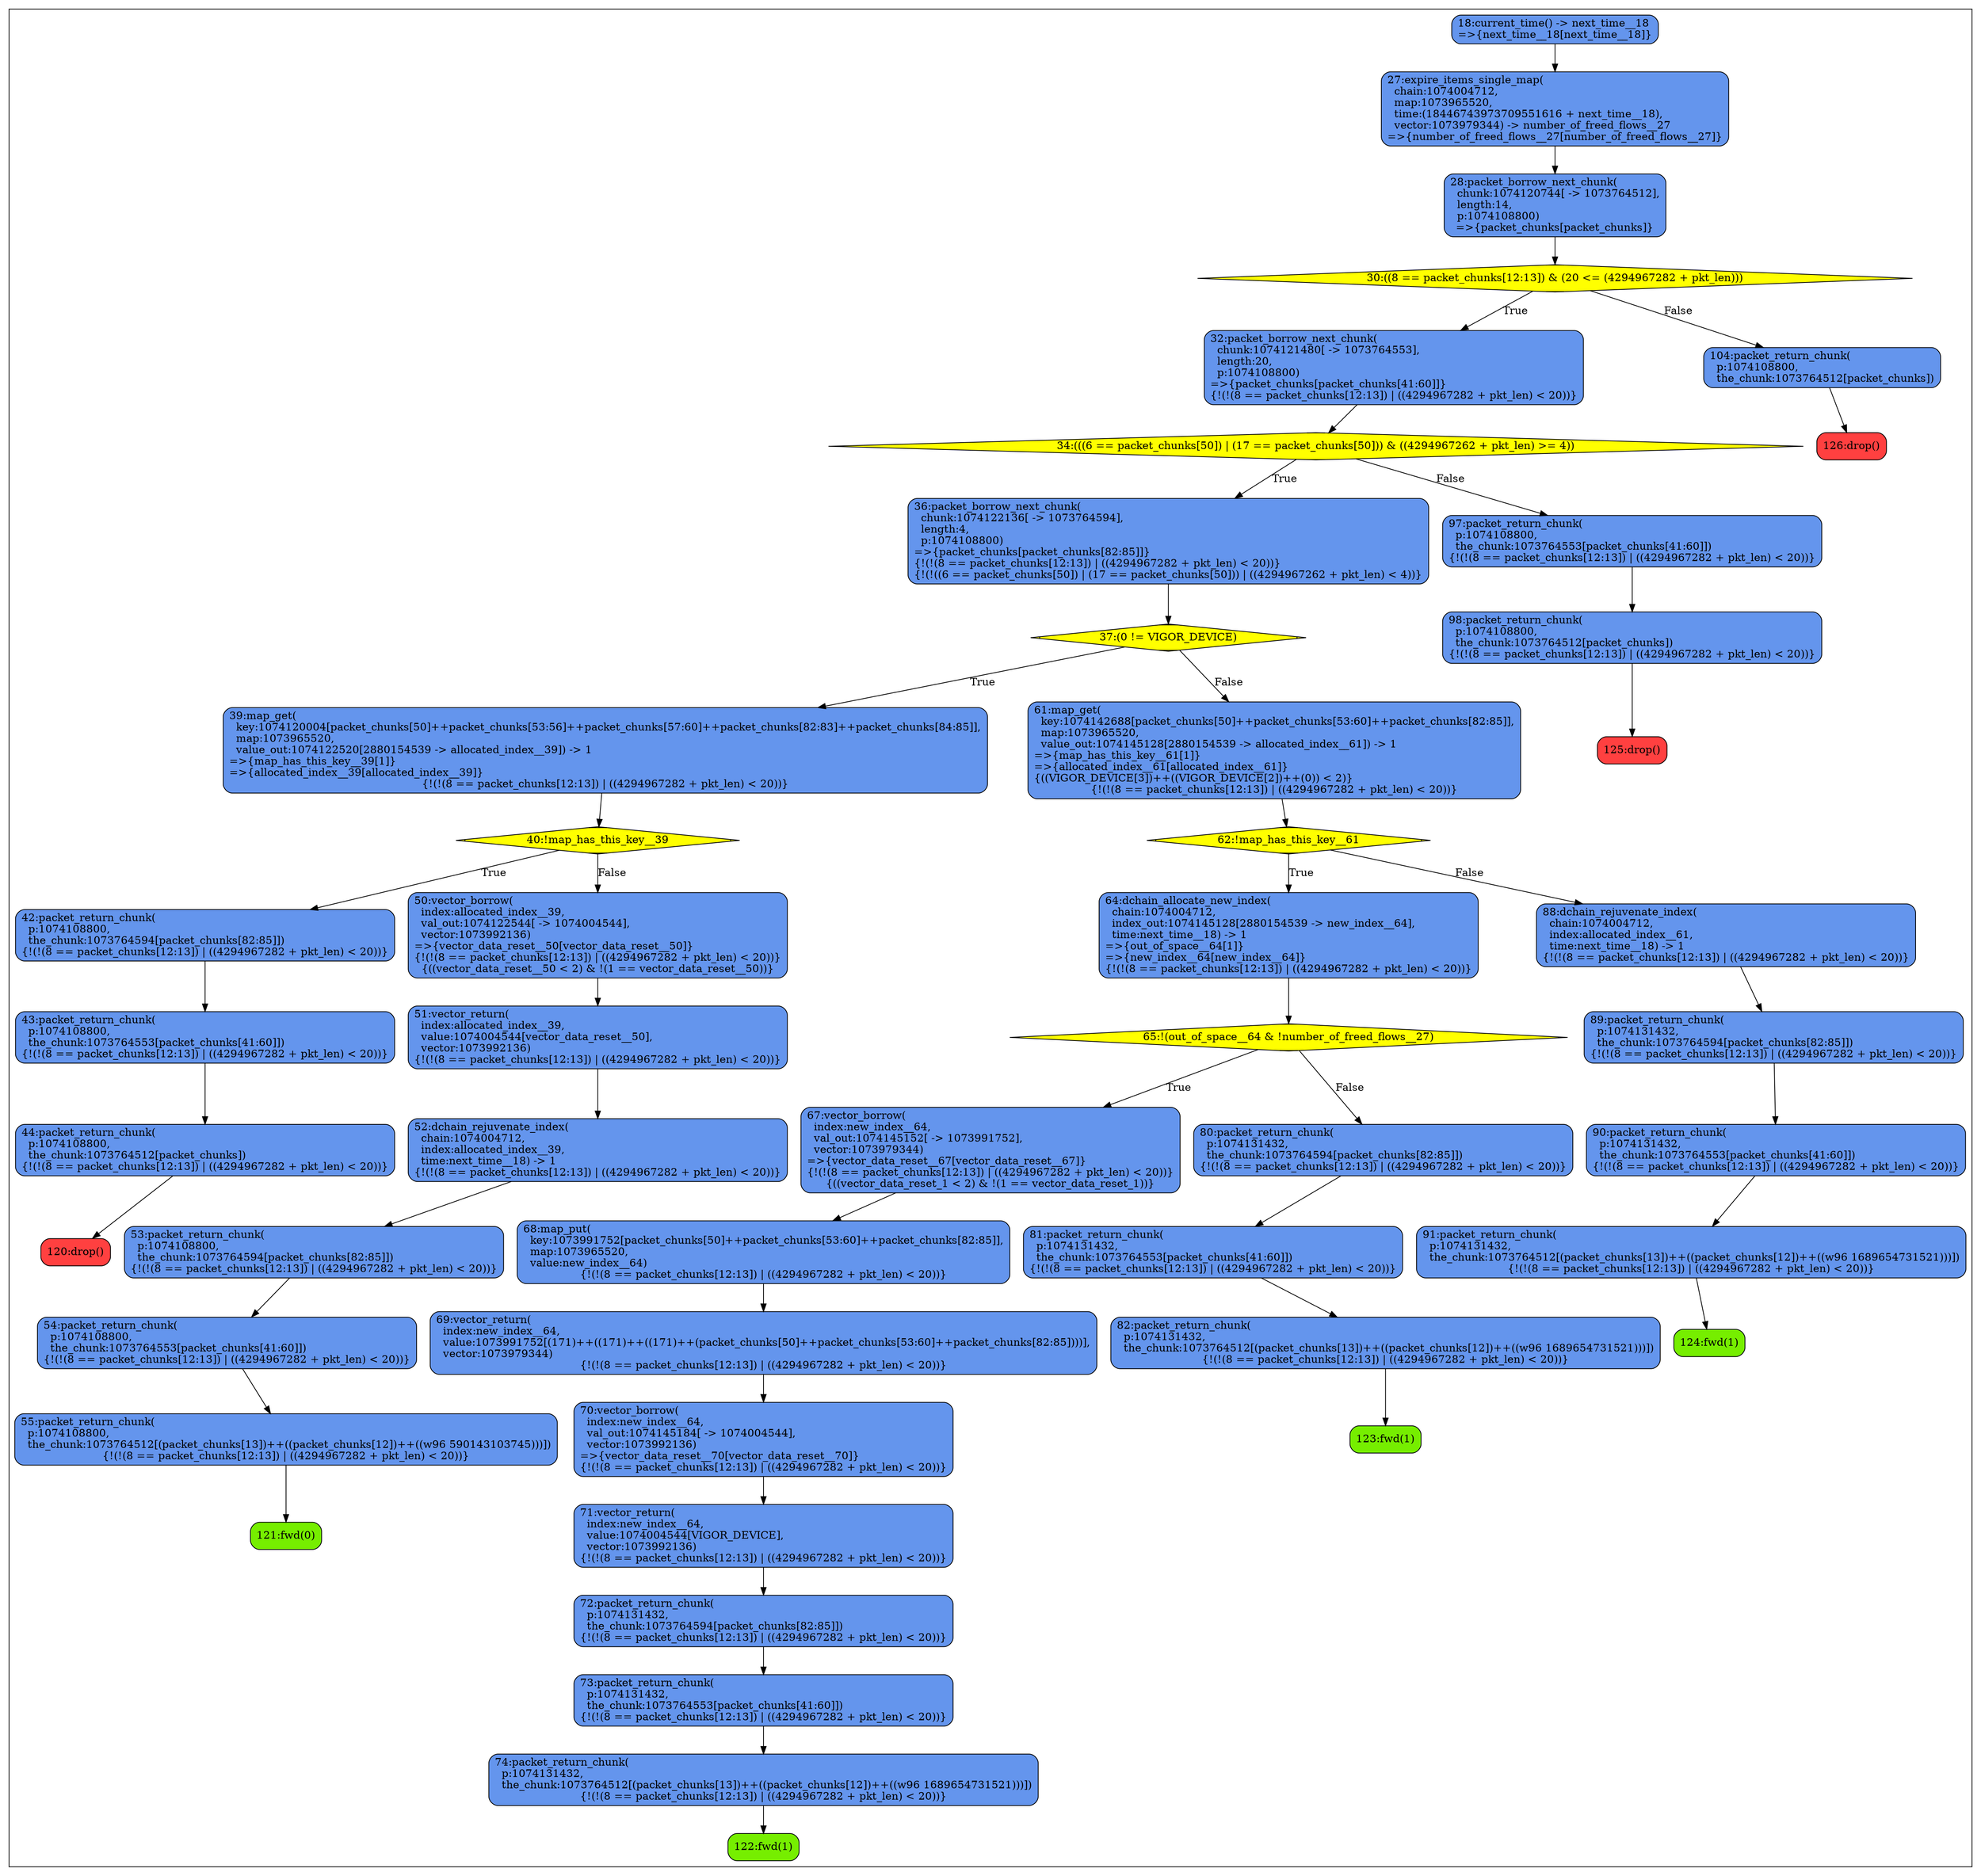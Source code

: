 digraph mygraph {
	node [shape=box style=rounded border=0];
	subgraph clusterprocess {
		node [style="rounded,filled",color=black];
		120 [label="120:drop()", fillcolor="brown1"];
		44 [label="44:packet_return_chunk(\l  p:1074108800,\l  the_chunk:1073764512[packet_chunks])\l{!(!(8 == packet_chunks[12:13]) | ((4294967282 + pkt_len) < 20))}", fillcolor="cornflowerblue"];
		44 -> 120;
		43 [label="43:packet_return_chunk(\l  p:1074108800,\l  the_chunk:1073764553[packet_chunks[41:60]])\l{!(!(8 == packet_chunks[12:13]) | ((4294967282 + pkt_len) < 20))}", fillcolor="cornflowerblue"];
		43 -> 44;
		42 [label="42:packet_return_chunk(\l  p:1074108800,\l  the_chunk:1073764594[packet_chunks[82:85]])\l{!(!(8 == packet_chunks[12:13]) | ((4294967282 + pkt_len) < 20))}", fillcolor="cornflowerblue"];
		42 -> 43;
		121 [label="121:fwd(0)", fillcolor="chartreuse2"];
		55 [label="55:packet_return_chunk(\l  p:1074108800,\l  the_chunk:1073764512[(packet_chunks[13])++((packet_chunks[12])++((w96 590143103745)))])\l{!(!(8 == packet_chunks[12:13]) | ((4294967282 + pkt_len) < 20))}", fillcolor="cornflowerblue"];
		55 -> 121;
		54 [label="54:packet_return_chunk(\l  p:1074108800,\l  the_chunk:1073764553[packet_chunks[41:60]])\l{!(!(8 == packet_chunks[12:13]) | ((4294967282 + pkt_len) < 20))}", fillcolor="cornflowerblue"];
		54 -> 55;
		53 [label="53:packet_return_chunk(\l  p:1074108800,\l  the_chunk:1073764594[packet_chunks[82:85]])\l{!(!(8 == packet_chunks[12:13]) | ((4294967282 + pkt_len) < 20))}", fillcolor="cornflowerblue"];
		53 -> 54;
		52 [label="52:dchain_rejuvenate_index(\l  chain:1074004712,\l  index:allocated_index__39,\l  time:next_time__18) -> 1\l{!(!(8 == packet_chunks[12:13]) | ((4294967282 + pkt_len) < 20))}", fillcolor="cornflowerblue"];
		52 -> 53;
		51 [label="51:vector_return(\l  index:allocated_index__39,\l  value:1074004544[vector_data_reset__50],\l  vector:1073992136)\l{!(!(8 == packet_chunks[12:13]) | ((4294967282 + pkt_len) < 20))}", fillcolor="cornflowerblue"];
		51 -> 52;
		50 [label="50:vector_borrow(\l  index:allocated_index__39,\l  val_out:1074122544[ -> 1074004544],\l  vector:1073992136)\l=>{vector_data_reset__50[vector_data_reset__50]}\l{!(!(8 == packet_chunks[12:13]) | ((4294967282 + pkt_len) < 20))}\l{((vector_data_reset__50 < 2) & !(1 == vector_data_reset__50))}", fillcolor="cornflowerblue"];
		50 -> 51;
		40 [shape=Mdiamond, label="40:!map_has_this_key__39", fillcolor="yellow"];
		40 -> 42 [label="True"];
		40 -> 50 [label="False"];
		39 [label="39:map_get(\l  key:1074120004[packet_chunks[50]++packet_chunks[53:56]++packet_chunks[57:60]++packet_chunks[82:83]++packet_chunks[84:85]],\l  map:1073965520,\l  value_out:1074122520[2880154539 -> allocated_index__39]) -> 1\l=>{map_has_this_key__39[1]}\l=>{allocated_index__39[allocated_index__39]}\l{!(!(8 == packet_chunks[12:13]) | ((4294967282 + pkt_len) < 20))}", fillcolor="cornflowerblue"];
		39 -> 40;
		122 [label="122:fwd(1)", fillcolor="chartreuse2"];
		74 [label="74:packet_return_chunk(\l  p:1074131432,\l  the_chunk:1073764512[(packet_chunks[13])++((packet_chunks[12])++((w96 1689654731521)))])\l{!(!(8 == packet_chunks[12:13]) | ((4294967282 + pkt_len) < 20))}", fillcolor="cornflowerblue"];
		74 -> 122;
		73 [label="73:packet_return_chunk(\l  p:1074131432,\l  the_chunk:1073764553[packet_chunks[41:60]])\l{!(!(8 == packet_chunks[12:13]) | ((4294967282 + pkt_len) < 20))}", fillcolor="cornflowerblue"];
		73 -> 74;
		72 [label="72:packet_return_chunk(\l  p:1074131432,\l  the_chunk:1073764594[packet_chunks[82:85]])\l{!(!(8 == packet_chunks[12:13]) | ((4294967282 + pkt_len) < 20))}", fillcolor="cornflowerblue"];
		72 -> 73;
		71 [label="71:vector_return(\l  index:new_index__64,\l  value:1074004544[VIGOR_DEVICE],\l  vector:1073992136)\l{!(!(8 == packet_chunks[12:13]) | ((4294967282 + pkt_len) < 20))}", fillcolor="cornflowerblue"];
		71 -> 72;
		70 [label="70:vector_borrow(\l  index:new_index__64,\l  val_out:1074145184[ -> 1074004544],\l  vector:1073992136)\l=>{vector_data_reset__70[vector_data_reset__70]}\l{!(!(8 == packet_chunks[12:13]) | ((4294967282 + pkt_len) < 20))}", fillcolor="cornflowerblue"];
		70 -> 71;
		69 [label="69:vector_return(\l  index:new_index__64,\l  value:1073991752[(171)++((171)++((171)++(packet_chunks[50]++packet_chunks[53:60]++packet_chunks[82:85])))],\l  vector:1073979344)\l{!(!(8 == packet_chunks[12:13]) | ((4294967282 + pkt_len) < 20))}", fillcolor="cornflowerblue"];
		69 -> 70;
		68 [label="68:map_put(\l  key:1073991752[packet_chunks[50]++packet_chunks[53:60]++packet_chunks[82:85]],\l  map:1073965520,\l  value:new_index__64)\l{!(!(8 == packet_chunks[12:13]) | ((4294967282 + pkt_len) < 20))}", fillcolor="cornflowerblue"];
		68 -> 69;
		67 [label="67:vector_borrow(\l  index:new_index__64,\l  val_out:1074145152[ -> 1073991752],\l  vector:1073979344)\l=>{vector_data_reset__67[vector_data_reset__67]}\l{!(!(8 == packet_chunks[12:13]) | ((4294967282 + pkt_len) < 20))}\l{((vector_data_reset_1 < 2) & !(1 == vector_data_reset_1))}", fillcolor="cornflowerblue"];
		67 -> 68;
		123 [label="123:fwd(1)", fillcolor="chartreuse2"];
		82 [label="82:packet_return_chunk(\l  p:1074131432,\l  the_chunk:1073764512[(packet_chunks[13])++((packet_chunks[12])++((w96 1689654731521)))])\l{!(!(8 == packet_chunks[12:13]) | ((4294967282 + pkt_len) < 20))}", fillcolor="cornflowerblue"];
		82 -> 123;
		81 [label="81:packet_return_chunk(\l  p:1074131432,\l  the_chunk:1073764553[packet_chunks[41:60]])\l{!(!(8 == packet_chunks[12:13]) | ((4294967282 + pkt_len) < 20))}", fillcolor="cornflowerblue"];
		81 -> 82;
		80 [label="80:packet_return_chunk(\l  p:1074131432,\l  the_chunk:1073764594[packet_chunks[82:85]])\l{!(!(8 == packet_chunks[12:13]) | ((4294967282 + pkt_len) < 20))}", fillcolor="cornflowerblue"];
		80 -> 81;
		65 [shape=Mdiamond, label="65:!(out_of_space__64 & !number_of_freed_flows__27)", fillcolor="yellow"];
		65 -> 67 [label="True"];
		65 -> 80 [label="False"];
		64 [label="64:dchain_allocate_new_index(\l  chain:1074004712,\l  index_out:1074145128[2880154539 -> new_index__64],\l  time:next_time__18) -> 1\l=>{out_of_space__64[1]}\l=>{new_index__64[new_index__64]}\l{!(!(8 == packet_chunks[12:13]) | ((4294967282 + pkt_len) < 20))}", fillcolor="cornflowerblue"];
		64 -> 65;
		124 [label="124:fwd(1)", fillcolor="chartreuse2"];
		91 [label="91:packet_return_chunk(\l  p:1074131432,\l  the_chunk:1073764512[(packet_chunks[13])++((packet_chunks[12])++((w96 1689654731521)))])\l{!(!(8 == packet_chunks[12:13]) | ((4294967282 + pkt_len) < 20))}", fillcolor="cornflowerblue"];
		91 -> 124;
		90 [label="90:packet_return_chunk(\l  p:1074131432,\l  the_chunk:1073764553[packet_chunks[41:60]])\l{!(!(8 == packet_chunks[12:13]) | ((4294967282 + pkt_len) < 20))}", fillcolor="cornflowerblue"];
		90 -> 91;
		89 [label="89:packet_return_chunk(\l  p:1074131432,\l  the_chunk:1073764594[packet_chunks[82:85]])\l{!(!(8 == packet_chunks[12:13]) | ((4294967282 + pkt_len) < 20))}", fillcolor="cornflowerblue"];
		89 -> 90;
		88 [label="88:dchain_rejuvenate_index(\l  chain:1074004712,\l  index:allocated_index__61,\l  time:next_time__18) -> 1\l{!(!(8 == packet_chunks[12:13]) | ((4294967282 + pkt_len) < 20))}", fillcolor="cornflowerblue"];
		88 -> 89;
		62 [shape=Mdiamond, label="62:!map_has_this_key__61", fillcolor="yellow"];
		62 -> 64 [label="True"];
		62 -> 88 [label="False"];
		61 [label="61:map_get(\l  key:1074142688[packet_chunks[50]++packet_chunks[53:60]++packet_chunks[82:85]],\l  map:1073965520,\l  value_out:1074145128[2880154539 -> allocated_index__61]) -> 1\l=>{map_has_this_key__61[1]}\l=>{allocated_index__61[allocated_index__61]}\l{((VIGOR_DEVICE[3])++((VIGOR_DEVICE[2])++(0)) < 2)}\l{!(!(8 == packet_chunks[12:13]) | ((4294967282 + pkt_len) < 20))}", fillcolor="cornflowerblue"];
		61 -> 62;
		37 [shape=Mdiamond, label="37:(0 != VIGOR_DEVICE)", fillcolor="yellow"];
		37 -> 39 [label="True"];
		37 -> 61 [label="False"];
		36 [label="36:packet_borrow_next_chunk(\l  chunk:1074122136[ -> 1073764594],\l  length:4,\l  p:1074108800)\l=>{packet_chunks[packet_chunks[82:85]]}\l{!(!(8 == packet_chunks[12:13]) | ((4294967282 + pkt_len) < 20))}\l{!(!((6 == packet_chunks[50]) | (17 == packet_chunks[50])) | ((4294967262 + pkt_len) < 4))}", fillcolor="cornflowerblue"];
		36 -> 37;
		125 [label="125:drop()", fillcolor="brown1"];
		98 [label="98:packet_return_chunk(\l  p:1074108800,\l  the_chunk:1073764512[packet_chunks])\l{!(!(8 == packet_chunks[12:13]) | ((4294967282 + pkt_len) < 20))}", fillcolor="cornflowerblue"];
		98 -> 125;
		97 [label="97:packet_return_chunk(\l  p:1074108800,\l  the_chunk:1073764553[packet_chunks[41:60]])\l{!(!(8 == packet_chunks[12:13]) | ((4294967282 + pkt_len) < 20))}", fillcolor="cornflowerblue"];
		97 -> 98;
		34 [shape=Mdiamond, label="34:(((6 == packet_chunks[50]) | (17 == packet_chunks[50])) & ((4294967262 + pkt_len) >= 4))", fillcolor="yellow"];
		34 -> 36 [label="True"];
		34 -> 97 [label="False"];
		32 [label="32:packet_borrow_next_chunk(\l  chunk:1074121480[ -> 1073764553],\l  length:20,\l  p:1074108800)\l=>{packet_chunks[packet_chunks[41:60]]}\l{!(!(8 == packet_chunks[12:13]) | ((4294967282 + pkt_len) < 20))}", fillcolor="cornflowerblue"];
		32 -> 34;
		126 [label="126:drop()", fillcolor="brown1"];
		104 [label="104:packet_return_chunk(\l  p:1074108800,\l  the_chunk:1073764512[packet_chunks])", fillcolor="cornflowerblue"];
		104 -> 126;
		30 [shape=Mdiamond, label="30:((8 == packet_chunks[12:13]) & (20 <= (4294967282 + pkt_len)))", fillcolor="yellow"];
		30 -> 32 [label="True"];
		30 -> 104 [label="False"];
		28 [label="28:packet_borrow_next_chunk(\l  chunk:1074120744[ -> 1073764512],\l  length:14,\l  p:1074108800)\l=>{packet_chunks[packet_chunks]}", fillcolor="cornflowerblue"];
		28 -> 30;
		27 [label="27:expire_items_single_map(\l  chain:1074004712,\l  map:1073965520,\l  time:(18446743973709551616 + next_time__18),\l  vector:1073979344) -> number_of_freed_flows__27\l=>{number_of_freed_flows__27[number_of_freed_flows__27]}", fillcolor="cornflowerblue"];
		27 -> 28;
		18 [label="18:current_time() -> next_time__18\l=>{next_time__18[next_time__18]}", fillcolor="cornflowerblue"];
		18 -> 27;
	}
}